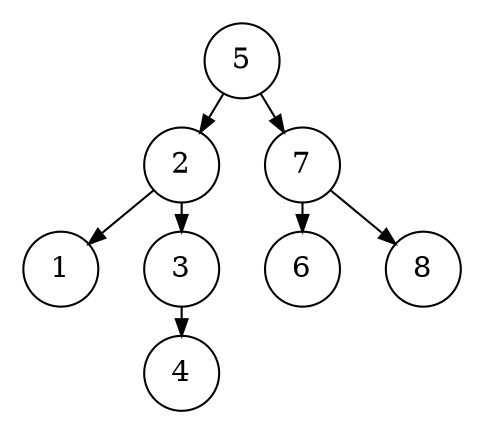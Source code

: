 @startuml
digraph G {
graph [ dpi = 150 ]
nodesep=0.3;
ranksep=0.2;
margin=0.1;
node [shape=circle];
edge [arrowsize=0.8];
node1 [label="5"];
node1 -> node2;
node2 [label="2"];
node2 -> node4;
node4 [label="1"];
node2 -> node5;
node5 [label="3"];
node5 -> node11;
node11 [label="4"];
node1 -> node3;
node3 [label="7"];
node3 -> node6;
node6 [label="6"];
node3 -> node7;
node7 [label="8"];
}


@enduml